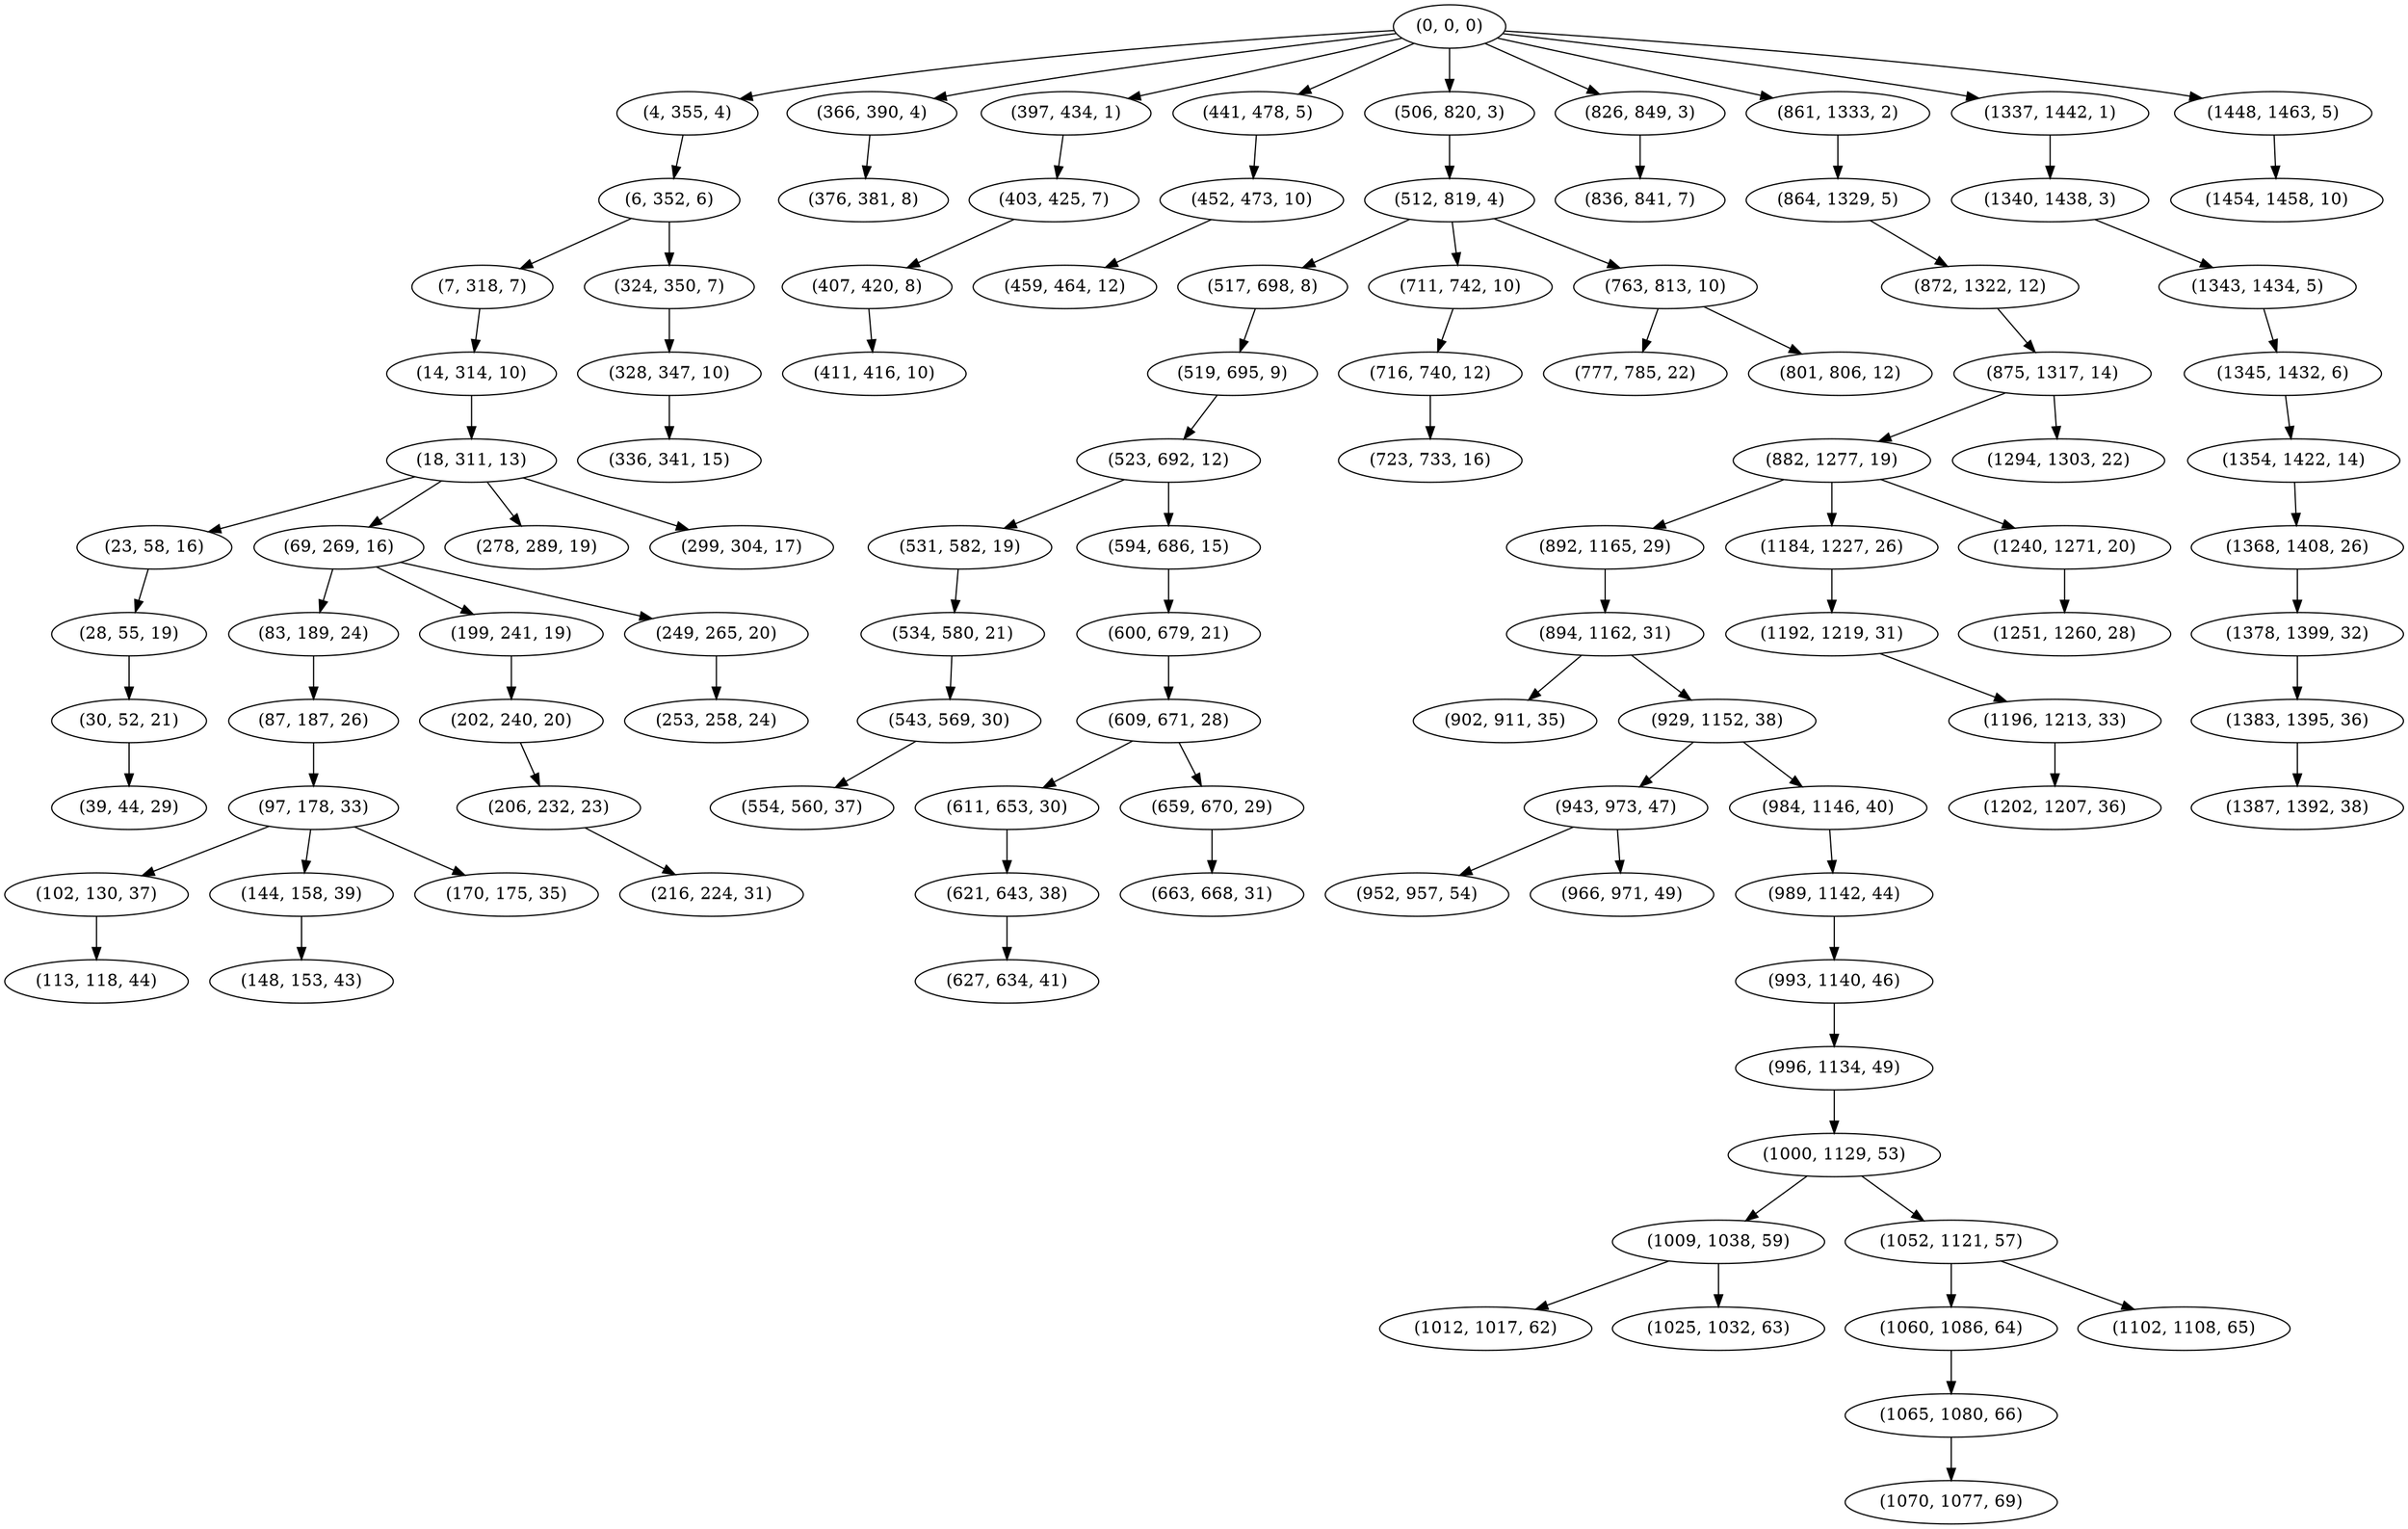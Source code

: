 digraph tree {
    "(0, 0, 0)";
    "(4, 355, 4)";
    "(6, 352, 6)";
    "(7, 318, 7)";
    "(14, 314, 10)";
    "(18, 311, 13)";
    "(23, 58, 16)";
    "(28, 55, 19)";
    "(30, 52, 21)";
    "(39, 44, 29)";
    "(69, 269, 16)";
    "(83, 189, 24)";
    "(87, 187, 26)";
    "(97, 178, 33)";
    "(102, 130, 37)";
    "(113, 118, 44)";
    "(144, 158, 39)";
    "(148, 153, 43)";
    "(170, 175, 35)";
    "(199, 241, 19)";
    "(202, 240, 20)";
    "(206, 232, 23)";
    "(216, 224, 31)";
    "(249, 265, 20)";
    "(253, 258, 24)";
    "(278, 289, 19)";
    "(299, 304, 17)";
    "(324, 350, 7)";
    "(328, 347, 10)";
    "(336, 341, 15)";
    "(366, 390, 4)";
    "(376, 381, 8)";
    "(397, 434, 1)";
    "(403, 425, 7)";
    "(407, 420, 8)";
    "(411, 416, 10)";
    "(441, 478, 5)";
    "(452, 473, 10)";
    "(459, 464, 12)";
    "(506, 820, 3)";
    "(512, 819, 4)";
    "(517, 698, 8)";
    "(519, 695, 9)";
    "(523, 692, 12)";
    "(531, 582, 19)";
    "(534, 580, 21)";
    "(543, 569, 30)";
    "(554, 560, 37)";
    "(594, 686, 15)";
    "(600, 679, 21)";
    "(609, 671, 28)";
    "(611, 653, 30)";
    "(621, 643, 38)";
    "(627, 634, 41)";
    "(659, 670, 29)";
    "(663, 668, 31)";
    "(711, 742, 10)";
    "(716, 740, 12)";
    "(723, 733, 16)";
    "(763, 813, 10)";
    "(777, 785, 22)";
    "(801, 806, 12)";
    "(826, 849, 3)";
    "(836, 841, 7)";
    "(861, 1333, 2)";
    "(864, 1329, 5)";
    "(872, 1322, 12)";
    "(875, 1317, 14)";
    "(882, 1277, 19)";
    "(892, 1165, 29)";
    "(894, 1162, 31)";
    "(902, 911, 35)";
    "(929, 1152, 38)";
    "(943, 973, 47)";
    "(952, 957, 54)";
    "(966, 971, 49)";
    "(984, 1146, 40)";
    "(989, 1142, 44)";
    "(993, 1140, 46)";
    "(996, 1134, 49)";
    "(1000, 1129, 53)";
    "(1009, 1038, 59)";
    "(1012, 1017, 62)";
    "(1025, 1032, 63)";
    "(1052, 1121, 57)";
    "(1060, 1086, 64)";
    "(1065, 1080, 66)";
    "(1070, 1077, 69)";
    "(1102, 1108, 65)";
    "(1184, 1227, 26)";
    "(1192, 1219, 31)";
    "(1196, 1213, 33)";
    "(1202, 1207, 36)";
    "(1240, 1271, 20)";
    "(1251, 1260, 28)";
    "(1294, 1303, 22)";
    "(1337, 1442, 1)";
    "(1340, 1438, 3)";
    "(1343, 1434, 5)";
    "(1345, 1432, 6)";
    "(1354, 1422, 14)";
    "(1368, 1408, 26)";
    "(1378, 1399, 32)";
    "(1383, 1395, 36)";
    "(1387, 1392, 38)";
    "(1448, 1463, 5)";
    "(1454, 1458, 10)";
    "(0, 0, 0)" -> "(4, 355, 4)";
    "(0, 0, 0)" -> "(366, 390, 4)";
    "(0, 0, 0)" -> "(397, 434, 1)";
    "(0, 0, 0)" -> "(441, 478, 5)";
    "(0, 0, 0)" -> "(506, 820, 3)";
    "(0, 0, 0)" -> "(826, 849, 3)";
    "(0, 0, 0)" -> "(861, 1333, 2)";
    "(0, 0, 0)" -> "(1337, 1442, 1)";
    "(0, 0, 0)" -> "(1448, 1463, 5)";
    "(4, 355, 4)" -> "(6, 352, 6)";
    "(6, 352, 6)" -> "(7, 318, 7)";
    "(6, 352, 6)" -> "(324, 350, 7)";
    "(7, 318, 7)" -> "(14, 314, 10)";
    "(14, 314, 10)" -> "(18, 311, 13)";
    "(18, 311, 13)" -> "(23, 58, 16)";
    "(18, 311, 13)" -> "(69, 269, 16)";
    "(18, 311, 13)" -> "(278, 289, 19)";
    "(18, 311, 13)" -> "(299, 304, 17)";
    "(23, 58, 16)" -> "(28, 55, 19)";
    "(28, 55, 19)" -> "(30, 52, 21)";
    "(30, 52, 21)" -> "(39, 44, 29)";
    "(69, 269, 16)" -> "(83, 189, 24)";
    "(69, 269, 16)" -> "(199, 241, 19)";
    "(69, 269, 16)" -> "(249, 265, 20)";
    "(83, 189, 24)" -> "(87, 187, 26)";
    "(87, 187, 26)" -> "(97, 178, 33)";
    "(97, 178, 33)" -> "(102, 130, 37)";
    "(97, 178, 33)" -> "(144, 158, 39)";
    "(97, 178, 33)" -> "(170, 175, 35)";
    "(102, 130, 37)" -> "(113, 118, 44)";
    "(144, 158, 39)" -> "(148, 153, 43)";
    "(199, 241, 19)" -> "(202, 240, 20)";
    "(202, 240, 20)" -> "(206, 232, 23)";
    "(206, 232, 23)" -> "(216, 224, 31)";
    "(249, 265, 20)" -> "(253, 258, 24)";
    "(324, 350, 7)" -> "(328, 347, 10)";
    "(328, 347, 10)" -> "(336, 341, 15)";
    "(366, 390, 4)" -> "(376, 381, 8)";
    "(397, 434, 1)" -> "(403, 425, 7)";
    "(403, 425, 7)" -> "(407, 420, 8)";
    "(407, 420, 8)" -> "(411, 416, 10)";
    "(441, 478, 5)" -> "(452, 473, 10)";
    "(452, 473, 10)" -> "(459, 464, 12)";
    "(506, 820, 3)" -> "(512, 819, 4)";
    "(512, 819, 4)" -> "(517, 698, 8)";
    "(512, 819, 4)" -> "(711, 742, 10)";
    "(512, 819, 4)" -> "(763, 813, 10)";
    "(517, 698, 8)" -> "(519, 695, 9)";
    "(519, 695, 9)" -> "(523, 692, 12)";
    "(523, 692, 12)" -> "(531, 582, 19)";
    "(523, 692, 12)" -> "(594, 686, 15)";
    "(531, 582, 19)" -> "(534, 580, 21)";
    "(534, 580, 21)" -> "(543, 569, 30)";
    "(543, 569, 30)" -> "(554, 560, 37)";
    "(594, 686, 15)" -> "(600, 679, 21)";
    "(600, 679, 21)" -> "(609, 671, 28)";
    "(609, 671, 28)" -> "(611, 653, 30)";
    "(609, 671, 28)" -> "(659, 670, 29)";
    "(611, 653, 30)" -> "(621, 643, 38)";
    "(621, 643, 38)" -> "(627, 634, 41)";
    "(659, 670, 29)" -> "(663, 668, 31)";
    "(711, 742, 10)" -> "(716, 740, 12)";
    "(716, 740, 12)" -> "(723, 733, 16)";
    "(763, 813, 10)" -> "(777, 785, 22)";
    "(763, 813, 10)" -> "(801, 806, 12)";
    "(826, 849, 3)" -> "(836, 841, 7)";
    "(861, 1333, 2)" -> "(864, 1329, 5)";
    "(864, 1329, 5)" -> "(872, 1322, 12)";
    "(872, 1322, 12)" -> "(875, 1317, 14)";
    "(875, 1317, 14)" -> "(882, 1277, 19)";
    "(875, 1317, 14)" -> "(1294, 1303, 22)";
    "(882, 1277, 19)" -> "(892, 1165, 29)";
    "(882, 1277, 19)" -> "(1184, 1227, 26)";
    "(882, 1277, 19)" -> "(1240, 1271, 20)";
    "(892, 1165, 29)" -> "(894, 1162, 31)";
    "(894, 1162, 31)" -> "(902, 911, 35)";
    "(894, 1162, 31)" -> "(929, 1152, 38)";
    "(929, 1152, 38)" -> "(943, 973, 47)";
    "(929, 1152, 38)" -> "(984, 1146, 40)";
    "(943, 973, 47)" -> "(952, 957, 54)";
    "(943, 973, 47)" -> "(966, 971, 49)";
    "(984, 1146, 40)" -> "(989, 1142, 44)";
    "(989, 1142, 44)" -> "(993, 1140, 46)";
    "(993, 1140, 46)" -> "(996, 1134, 49)";
    "(996, 1134, 49)" -> "(1000, 1129, 53)";
    "(1000, 1129, 53)" -> "(1009, 1038, 59)";
    "(1000, 1129, 53)" -> "(1052, 1121, 57)";
    "(1009, 1038, 59)" -> "(1012, 1017, 62)";
    "(1009, 1038, 59)" -> "(1025, 1032, 63)";
    "(1052, 1121, 57)" -> "(1060, 1086, 64)";
    "(1052, 1121, 57)" -> "(1102, 1108, 65)";
    "(1060, 1086, 64)" -> "(1065, 1080, 66)";
    "(1065, 1080, 66)" -> "(1070, 1077, 69)";
    "(1184, 1227, 26)" -> "(1192, 1219, 31)";
    "(1192, 1219, 31)" -> "(1196, 1213, 33)";
    "(1196, 1213, 33)" -> "(1202, 1207, 36)";
    "(1240, 1271, 20)" -> "(1251, 1260, 28)";
    "(1337, 1442, 1)" -> "(1340, 1438, 3)";
    "(1340, 1438, 3)" -> "(1343, 1434, 5)";
    "(1343, 1434, 5)" -> "(1345, 1432, 6)";
    "(1345, 1432, 6)" -> "(1354, 1422, 14)";
    "(1354, 1422, 14)" -> "(1368, 1408, 26)";
    "(1368, 1408, 26)" -> "(1378, 1399, 32)";
    "(1378, 1399, 32)" -> "(1383, 1395, 36)";
    "(1383, 1395, 36)" -> "(1387, 1392, 38)";
    "(1448, 1463, 5)" -> "(1454, 1458, 10)";
}
